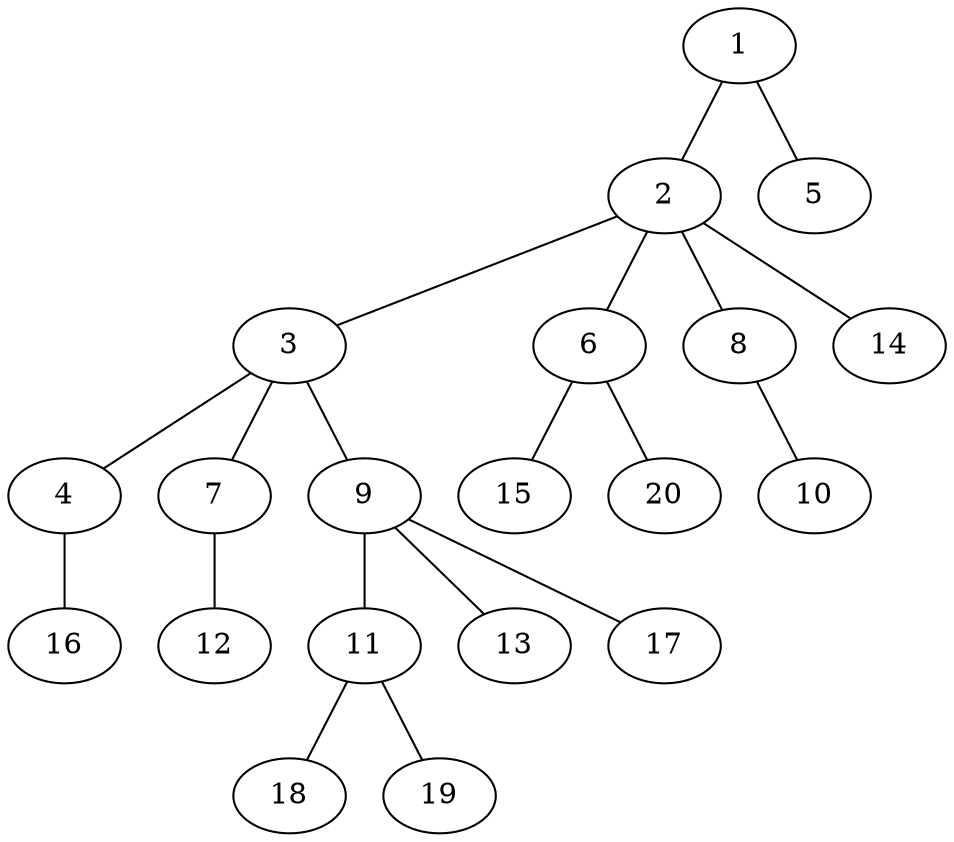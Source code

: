 graph graphname {1--2
1--5
2--3
2--6
2--8
2--14
3--4
3--7
3--9
4--16
6--15
6--20
7--12
8--10
9--11
9--13
9--17
11--18
11--19
}